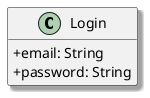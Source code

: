 @startuml
skinparam monochrome false
skinparam packageStyle rectangle
skinparam shadowing true
skinparam classAttributeIconSize 0
hide methods

class Login {
    + email: String
    + password: String
}

@enduml
